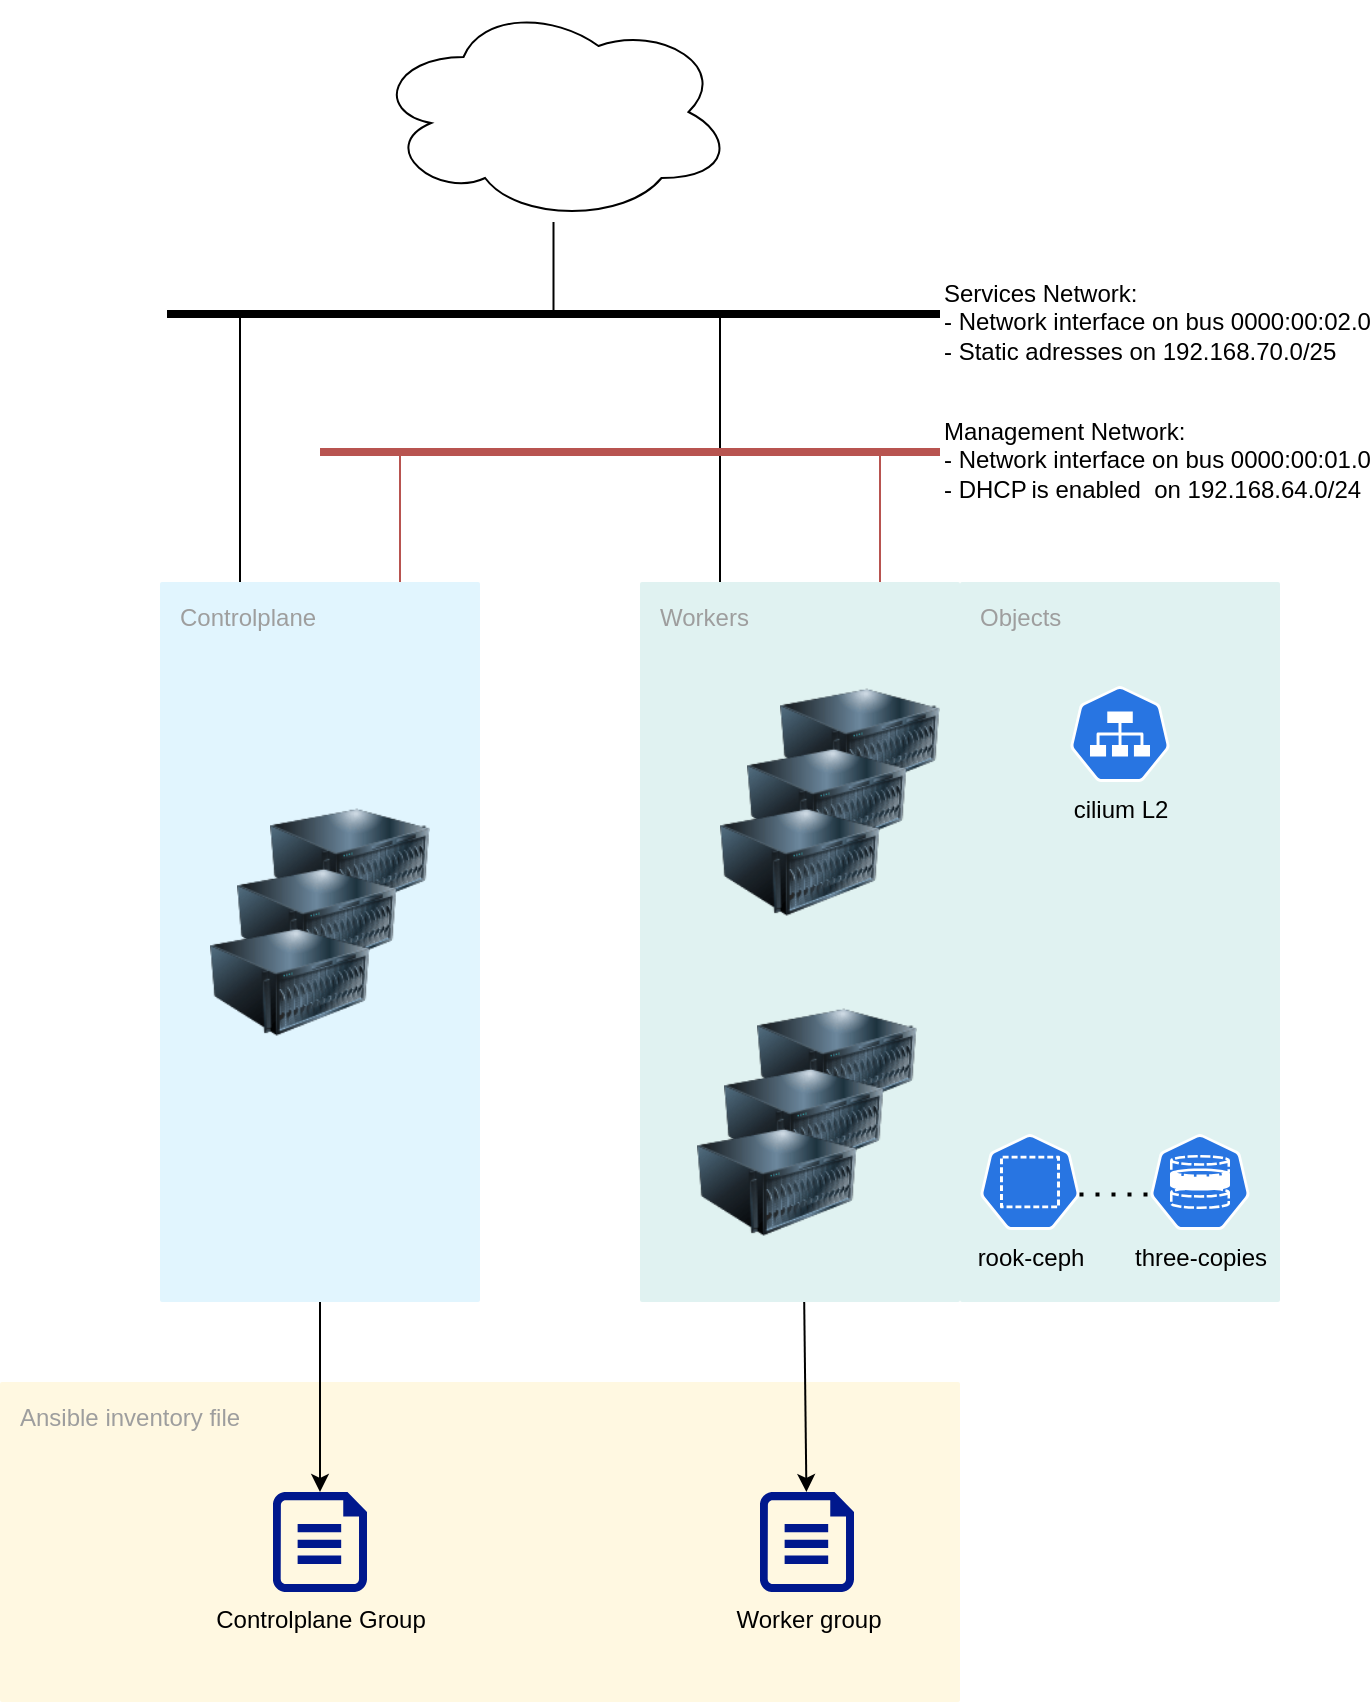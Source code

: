 <mxfile>
    <diagram id="HA6eADRphkgbLUzCwhz0" name="Page-1">
        <mxGraphModel dx="1561" dy="1961" grid="1" gridSize="10" guides="1" tooltips="1" connect="1" arrows="1" fold="1" page="1" pageScale="1" pageWidth="827" pageHeight="1169" math="0" shadow="0">
            <root>
                <mxCell id="0"/>
                <mxCell id="1" parent="0"/>
                <mxCell id="10" value="Ansible inventory file" style="sketch=0;points=[[0,0,0],[0.25,0,0],[0.5,0,0],[0.75,0,0],[1,0,0],[1,0.25,0],[1,0.5,0],[1,0.75,0],[1,1,0],[0.75,1,0],[0.5,1,0],[0.25,1,0],[0,1,0],[0,0.75,0],[0,0.5,0],[0,0.25,0]];rounded=1;absoluteArcSize=1;arcSize=2;html=1;strokeColor=none;gradientColor=none;shadow=0;dashed=0;fontSize=12;fontColor=#9E9E9E;align=left;verticalAlign=top;spacing=10;spacingTop=-4;fillColor=#FFF8E1;" parent="1" vertex="1">
                    <mxGeometry x="40" y="480" width="480" height="160" as="geometry"/>
                </mxCell>
                <mxCell id="6" value="Controlplane" style="sketch=0;points=[[0,0,0],[0.25,0,0],[0.5,0,0],[0.75,0,0],[1,0,0],[1,0.25,0],[1,0.5,0],[1,0.75,0],[1,1,0],[0.75,1,0],[0.5,1,0],[0.25,1,0],[0,1,0],[0,0.75,0],[0,0.5,0],[0,0.25,0]];rounded=1;absoluteArcSize=1;arcSize=2;html=1;strokeColor=none;gradientColor=none;shadow=0;dashed=0;fontSize=12;fontColor=#9E9E9E;align=left;verticalAlign=top;spacing=10;spacingTop=-4;fillColor=#E1F5FE;" parent="1" vertex="1">
                    <mxGeometry x="120" y="80" width="160" height="360" as="geometry"/>
                </mxCell>
                <mxCell id="7" value="Workers" style="sketch=0;points=[[0,0,0],[0.25,0,0],[0.5,0,0],[0.75,0,0],[1,0,0],[1,0.25,0],[1,0.5,0],[1,0.75,0],[1,1,0],[0.75,1,0],[0.5,1,0],[0.25,1,0],[0,1,0],[0,0.75,0],[0,0.5,0],[0,0.25,0]];rounded=1;absoluteArcSize=1;arcSize=2;html=1;strokeColor=none;gradientColor=none;shadow=0;dashed=0;fontSize=12;fontColor=#9E9E9E;align=left;verticalAlign=top;spacing=10;spacingTop=-4;fillColor=#E0F2F1;" parent="1" vertex="1">
                    <mxGeometry x="360" y="80" width="160" height="360" as="geometry"/>
                </mxCell>
                <mxCell id="2" value="" style="image;html=1;image=img/lib/clip_art/computers/Server_128x128.png" parent="1" vertex="1">
                    <mxGeometry x="175" y="180" width="80" height="80" as="geometry"/>
                </mxCell>
                <mxCell id="8" value="Controlplane Group" style="sketch=0;aspect=fixed;pointerEvents=1;shadow=0;dashed=0;html=1;strokeColor=none;labelPosition=center;verticalLabelPosition=bottom;verticalAlign=top;align=center;fillColor=#00188D;shape=mxgraph.azure.file" parent="1" vertex="1">
                    <mxGeometry x="176.5" y="535" width="47" height="50" as="geometry"/>
                </mxCell>
                <mxCell id="9" value="Worker group" style="sketch=0;aspect=fixed;pointerEvents=1;shadow=0;dashed=0;html=1;strokeColor=none;labelPosition=center;verticalLabelPosition=bottom;verticalAlign=top;align=center;fillColor=#00188D;shape=mxgraph.azure.file" parent="1" vertex="1">
                    <mxGeometry x="420" y="535" width="47" height="50" as="geometry"/>
                </mxCell>
                <mxCell id="11" value="" style="endArrow=classic;html=1;" parent="1" source="6" target="8" edge="1">
                    <mxGeometry width="50" height="50" relative="1" as="geometry">
                        <mxPoint x="180" y="740" as="sourcePoint"/>
                        <mxPoint x="260" y="770" as="targetPoint"/>
                    </mxGeometry>
                </mxCell>
                <mxCell id="12" value="" style="endArrow=classic;html=1;" parent="1" source="7" target="9" edge="1">
                    <mxGeometry width="50" height="50" relative="1" as="geometry">
                        <mxPoint x="660" y="480" as="sourcePoint"/>
                        <mxPoint x="710" y="430" as="targetPoint"/>
                    </mxGeometry>
                </mxCell>
                <mxCell id="13" value="" style="image;html=1;image=img/lib/clip_art/computers/Server_128x128.png" parent="1" vertex="1">
                    <mxGeometry x="158.5" y="210" width="80" height="80" as="geometry"/>
                </mxCell>
                <mxCell id="14" value="" style="image;html=1;image=img/lib/clip_art/computers/Server_128x128.png" parent="1" vertex="1">
                    <mxGeometry x="145" y="240" width="80" height="80" as="geometry"/>
                </mxCell>
                <mxCell id="15" value="" style="image;html=1;image=img/lib/clip_art/computers/Server_128x128.png" parent="1" vertex="1">
                    <mxGeometry x="430" y="120" width="80" height="80" as="geometry"/>
                </mxCell>
                <mxCell id="16" value="" style="image;html=1;image=img/lib/clip_art/computers/Server_128x128.png" parent="1" vertex="1">
                    <mxGeometry x="413.5" y="150" width="80" height="80" as="geometry"/>
                </mxCell>
                <mxCell id="17" value="" style="image;html=1;image=img/lib/clip_art/computers/Server_128x128.png" parent="1" vertex="1">
                    <mxGeometry x="400" y="180" width="80" height="80" as="geometry"/>
                </mxCell>
                <mxCell id="18" value="" style="image;html=1;image=img/lib/clip_art/computers/Server_128x128.png" parent="1" vertex="1">
                    <mxGeometry x="418.5" y="280" width="80" height="80" as="geometry"/>
                </mxCell>
                <mxCell id="19" value="" style="image;html=1;image=img/lib/clip_art/computers/Server_128x128.png" parent="1" vertex="1">
                    <mxGeometry x="402" y="310" width="80" height="80" as="geometry"/>
                </mxCell>
                <mxCell id="20" value="" style="image;html=1;image=img/lib/clip_art/computers/Server_128x128.png" parent="1" vertex="1">
                    <mxGeometry x="388.5" y="340" width="80" height="80" as="geometry"/>
                </mxCell>
                <mxCell id="21" value="Objects" style="sketch=0;points=[[0,0,0],[0.25,0,0],[0.5,0,0],[0.75,0,0],[1,0,0],[1,0.25,0],[1,0.5,0],[1,0.75,0],[1,1,0],[0.75,1,0],[0.5,1,0],[0.25,1,0],[0,1,0],[0,0.75,0],[0,0.5,0],[0,0.25,0]];rounded=1;absoluteArcSize=1;arcSize=2;html=1;strokeColor=none;gradientColor=none;shadow=0;dashed=0;fontSize=12;fontColor=#9E9E9E;align=left;verticalAlign=top;spacing=10;spacingTop=-4;fillColor=#E0F2F1;" parent="1" vertex="1">
                    <mxGeometry x="520" y="80" width="160" height="360" as="geometry"/>
                </mxCell>
                <mxCell id="23" value="rook-ceph" style="sketch=0;html=1;dashed=0;whitespace=wrap;fillColor=#2875E2;strokeColor=#ffffff;points=[[0.005,0.63,0],[0.1,0.2,0],[0.9,0.2,0],[0.5,0,0],[0.995,0.63,0],[0.72,0.99,0],[0.5,1,0],[0.28,0.99,0]];verticalLabelPosition=bottom;align=center;verticalAlign=top;shape=mxgraph.kubernetes.icon;prIcon=ns" parent="1" vertex="1">
                    <mxGeometry x="530" y="356" width="50" height="48" as="geometry"/>
                </mxCell>
                <mxCell id="30" value="" style="ellipse;shape=cloud;whiteSpace=wrap;html=1;" parent="1" vertex="1">
                    <mxGeometry x="226.75" y="-210" width="180" height="110" as="geometry"/>
                </mxCell>
                <mxCell id="31" value="&lt;div style=&quot;text-align: justify;&quot;&gt;Services Network:&lt;/div&gt;&lt;div style=&quot;text-align: justify;&quot;&gt;- Network interface on bus&amp;nbsp;0000:00:02.0&lt;/div&gt;&lt;div style=&quot;text-align: justify;&quot;&gt;- Static adresses on 192.168.70.0/25&lt;/div&gt;" style="line;strokeWidth=4;html=1;perimeter=backbonePerimeter;points=[];outlineConnect=0;labelPosition=right;verticalLabelPosition=middle;align=left;verticalAlign=middle;" parent="1" vertex="1">
                    <mxGeometry x="123.5" y="-59" width="386.5" height="10" as="geometry"/>
                </mxCell>
                <mxCell id="32" value="" style="endArrow=none;html=1;entryX=0.25;entryY=0;entryDx=0;entryDy=0;entryPerimeter=0;" parent="1" source="31" target="7" edge="1">
                    <mxGeometry width="50" height="50" relative="1" as="geometry">
                        <mxPoint x="193.5" y="-120" as="sourcePoint"/>
                        <mxPoint x="403.5" y="20" as="targetPoint"/>
                    </mxGeometry>
                </mxCell>
                <mxCell id="33" value="" style="endArrow=none;html=1;" parent="1" source="31" target="30" edge="1">
                    <mxGeometry width="50" height="50" relative="1" as="geometry">
                        <mxPoint x="163.5" y="-100" as="sourcePoint"/>
                        <mxPoint x="213.5" y="-150" as="targetPoint"/>
                    </mxGeometry>
                </mxCell>
                <mxCell id="34" value="&lt;div style=&quot;text-align: justify;&quot;&gt;Management Network:&lt;/div&gt;&lt;div style=&quot;text-align: justify;&quot;&gt;- Network interface on bus&amp;nbsp;0000:00:01.0&lt;/div&gt;&lt;div style=&quot;text-align: justify;&quot;&gt;- DHCP is enabled&amp;nbsp; on 192.168.64.0/24&lt;/div&gt;" style="line;strokeWidth=4;html=1;perimeter=backbonePerimeter;points=[];outlineConnect=0;fillColor=#f8cecc;strokeColor=#b85450;labelPosition=right;verticalLabelPosition=middle;align=left;verticalAlign=middle;" vertex="1" parent="1">
                    <mxGeometry x="200" y="10" width="310" height="10" as="geometry"/>
                </mxCell>
                <mxCell id="35" value="" style="endArrow=none;html=1;fillColor=#f8cecc;strokeColor=#b85450;exitX=0.75;exitY=0;exitDx=0;exitDy=0;exitPerimeter=0;" edge="1" parent="1" source="6" target="34">
                    <mxGeometry width="50" height="50" relative="1" as="geometry">
                        <mxPoint x="243.5" y="20" as="sourcePoint"/>
                        <mxPoint x="3.5" y="-30" as="targetPoint"/>
                    </mxGeometry>
                </mxCell>
                <mxCell id="36" value="" style="endArrow=none;html=1;fillColor=#f8cecc;strokeColor=#b85450;exitX=0.75;exitY=0;exitDx=0;exitDy=0;exitPerimeter=0;" edge="1" parent="1" source="7" target="34">
                    <mxGeometry width="50" height="50" relative="1" as="geometry">
                        <mxPoint x="483.5" y="20" as="sourcePoint"/>
                        <mxPoint x="-46.5" y="20" as="targetPoint"/>
                    </mxGeometry>
                </mxCell>
                <mxCell id="37" value="" style="endArrow=none;html=1;exitX=0.25;exitY=0;exitDx=0;exitDy=0;exitPerimeter=0;" edge="1" parent="1" source="6" target="31">
                    <mxGeometry width="50" height="50" relative="1" as="geometry">
                        <mxPoint x="163.5" y="20" as="sourcePoint"/>
                        <mxPoint x="-146.5" y="20" as="targetPoint"/>
                    </mxGeometry>
                </mxCell>
                <mxCell id="39" value="three-copies" style="sketch=0;html=1;dashed=0;whitespace=wrap;fillColor=#2875E2;strokeColor=#ffffff;points=[[0.005,0.63,0],[0.1,0.2,0],[0.9,0.2,0],[0.5,0,0],[0.995,0.63,0],[0.72,0.99,0],[0.5,1,0],[0.28,0.99,0]];verticalLabelPosition=bottom;align=center;verticalAlign=top;shape=mxgraph.kubernetes.icon;prIcon=sc" vertex="1" parent="1">
                    <mxGeometry x="615" y="356" width="50" height="48" as="geometry"/>
                </mxCell>
                <mxCell id="40" value="" style="endArrow=none;dashed=1;html=1;dashPattern=1 3;strokeWidth=2;entryX=0.005;entryY=0.63;entryDx=0;entryDy=0;entryPerimeter=0;exitX=0.995;exitY=0.63;exitDx=0;exitDy=0;exitPerimeter=0;" edge="1" parent="1" source="23" target="39">
                    <mxGeometry width="50" height="50" relative="1" as="geometry">
                        <mxPoint x="645" y="520" as="sourcePoint"/>
                        <mxPoint x="695" y="470" as="targetPoint"/>
                    </mxGeometry>
                </mxCell>
                <mxCell id="41" value="cilium L2" style="sketch=0;html=1;dashed=0;whitespace=wrap;fillColor=#2875E2;strokeColor=#ffffff;points=[[0.005,0.63,0],[0.1,0.2,0],[0.9,0.2,0],[0.5,0,0],[0.995,0.63,0],[0.72,0.99,0],[0.5,1,0],[0.28,0.99,0]];verticalLabelPosition=bottom;align=center;verticalAlign=top;shape=mxgraph.kubernetes.icon;prIcon=svc" vertex="1" parent="1">
                    <mxGeometry x="575" y="132" width="50" height="48" as="geometry"/>
                </mxCell>
            </root>
        </mxGraphModel>
    </diagram>
</mxfile>